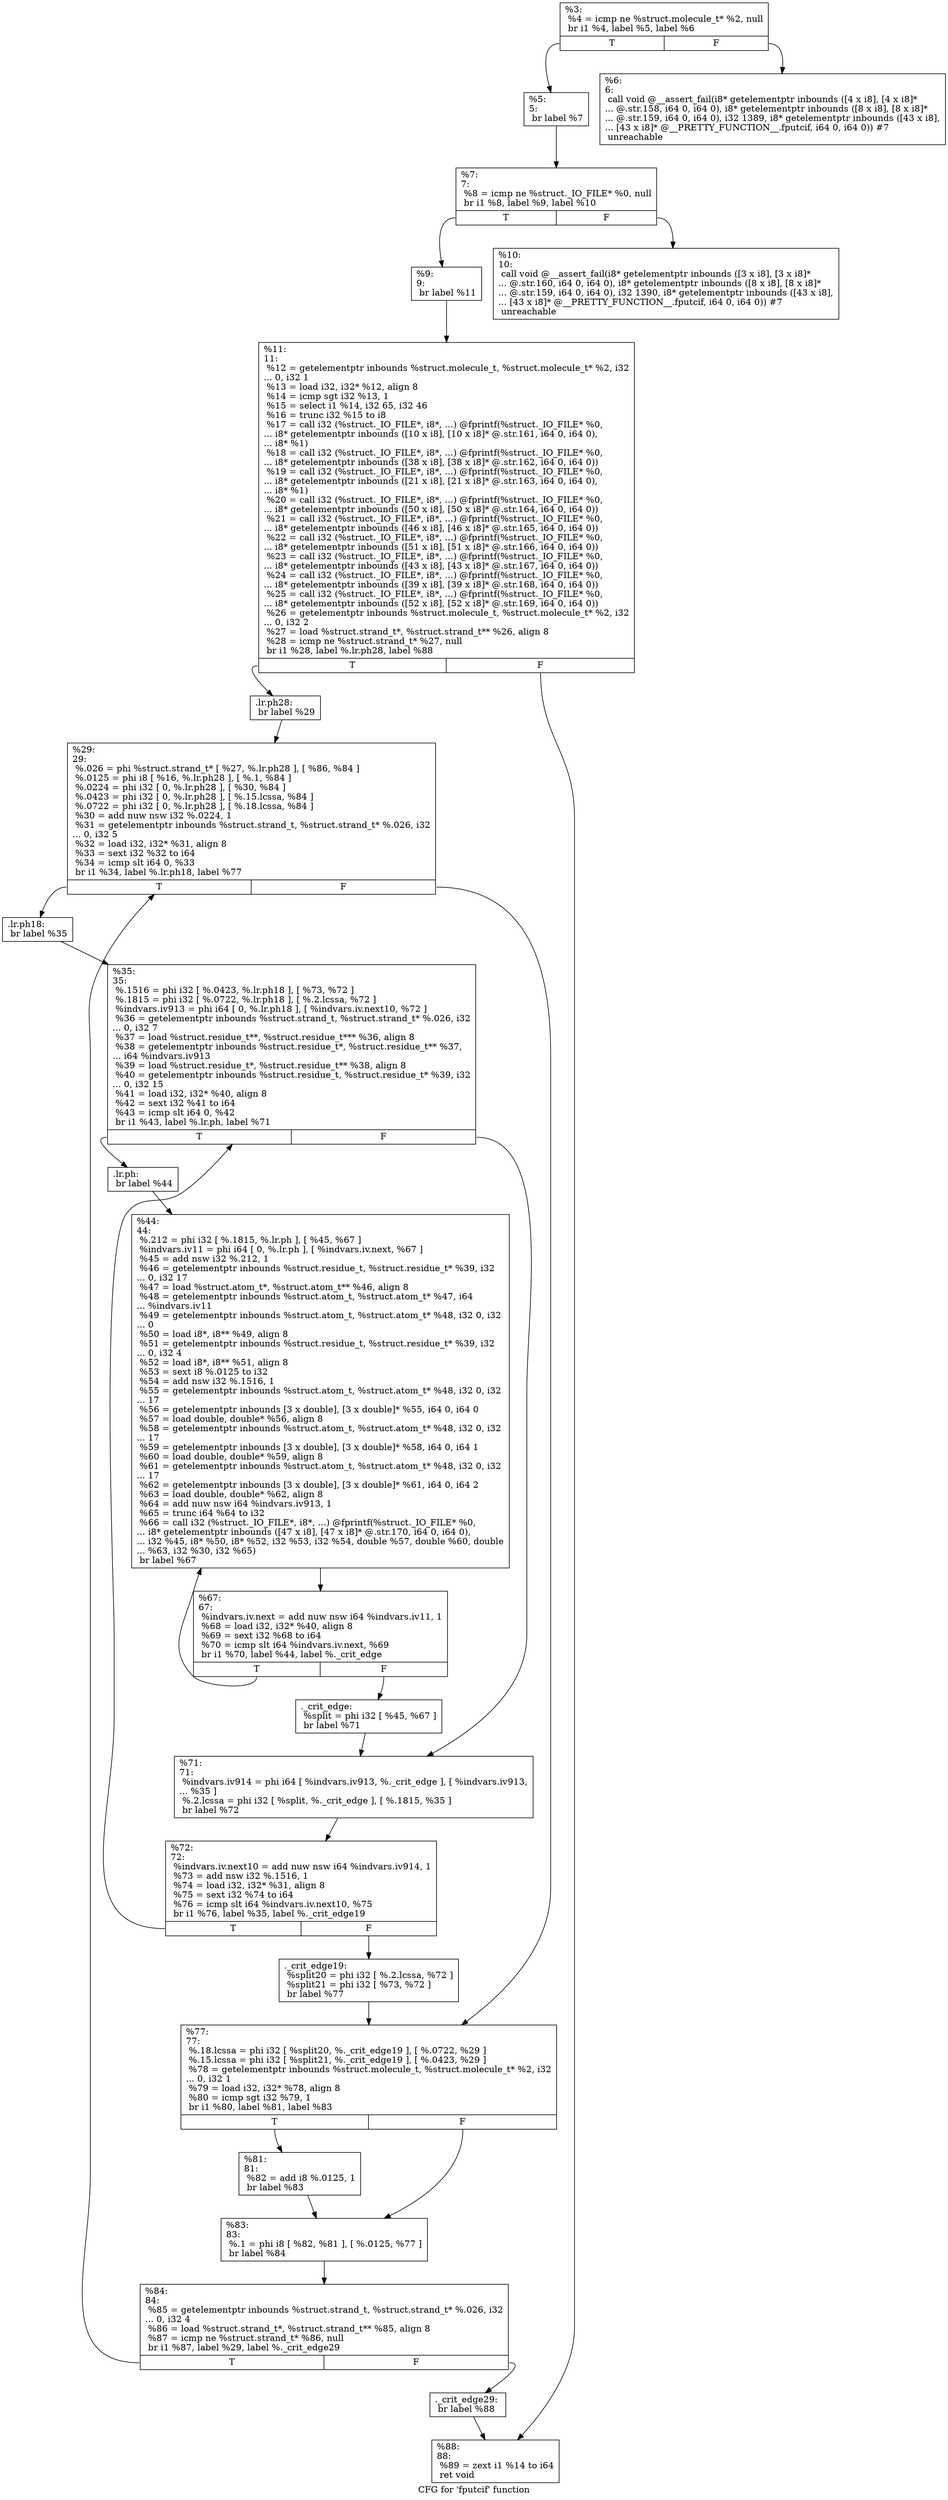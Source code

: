 digraph "CFG for 'fputcif' function" {
	label="CFG for 'fputcif' function";

	Node0x14adbd0 [shape=record,label="{%3:\l  %4 = icmp ne %struct.molecule_t* %2, null\l  br i1 %4, label %5, label %6\l|{<s0>T|<s1>F}}"];
	Node0x14adbd0:s0 -> Node0x14ec4c0;
	Node0x14adbd0:s1 -> Node0x14ec510;
	Node0x14ec4c0 [shape=record,label="{%5:\l5:                                                \l  br label %7\l}"];
	Node0x14ec4c0 -> Node0x14ec5f0;
	Node0x14ec510 [shape=record,label="{%6:\l6:                                                \l  call void @__assert_fail(i8* getelementptr inbounds ([4 x i8], [4 x i8]*\l... @.str.158, i64 0, i64 0), i8* getelementptr inbounds ([8 x i8], [8 x i8]*\l... @.str.159, i64 0, i64 0), i32 1389, i8* getelementptr inbounds ([43 x i8],\l... [43 x i8]* @__PRETTY_FUNCTION__.fputcif, i64 0, i64 0)) #7\l  unreachable\l}"];
	Node0x14ec5f0 [shape=record,label="{%7:\l7:                                                \l  %8 = icmp ne %struct._IO_FILE* %0, null\l  br i1 %8, label %9, label %10\l|{<s0>T|<s1>F}}"];
	Node0x14ec5f0:s0 -> Node0x14ec470;
	Node0x14ec5f0:s1 -> Node0x14ecaa0;
	Node0x14ec470 [shape=record,label="{%9:\l9:                                                \l  br label %11\l}"];
	Node0x14ec470 -> Node0x14ecb80;
	Node0x14ecaa0 [shape=record,label="{%10:\l10:                                               \l  call void @__assert_fail(i8* getelementptr inbounds ([3 x i8], [3 x i8]*\l... @.str.160, i64 0, i64 0), i8* getelementptr inbounds ([8 x i8], [8 x i8]*\l... @.str.159, i64 0, i64 0), i32 1390, i8* getelementptr inbounds ([43 x i8],\l... [43 x i8]* @__PRETTY_FUNCTION__.fputcif, i64 0, i64 0)) #7\l  unreachable\l}"];
	Node0x14ecb80 [shape=record,label="{%11:\l11:                                               \l  %12 = getelementptr inbounds %struct.molecule_t, %struct.molecule_t* %2, i32\l... 0, i32 1\l  %13 = load i32, i32* %12, align 8\l  %14 = icmp sgt i32 %13, 1\l  %15 = select i1 %14, i32 65, i32 46\l  %16 = trunc i32 %15 to i8\l  %17 = call i32 (%struct._IO_FILE*, i8*, ...) @fprintf(%struct._IO_FILE* %0,\l... i8* getelementptr inbounds ([10 x i8], [10 x i8]* @.str.161, i64 0, i64 0),\l... i8* %1)\l  %18 = call i32 (%struct._IO_FILE*, i8*, ...) @fprintf(%struct._IO_FILE* %0,\l... i8* getelementptr inbounds ([38 x i8], [38 x i8]* @.str.162, i64 0, i64 0))\l  %19 = call i32 (%struct._IO_FILE*, i8*, ...) @fprintf(%struct._IO_FILE* %0,\l... i8* getelementptr inbounds ([21 x i8], [21 x i8]* @.str.163, i64 0, i64 0),\l... i8* %1)\l  %20 = call i32 (%struct._IO_FILE*, i8*, ...) @fprintf(%struct._IO_FILE* %0,\l... i8* getelementptr inbounds ([50 x i8], [50 x i8]* @.str.164, i64 0, i64 0))\l  %21 = call i32 (%struct._IO_FILE*, i8*, ...) @fprintf(%struct._IO_FILE* %0,\l... i8* getelementptr inbounds ([46 x i8], [46 x i8]* @.str.165, i64 0, i64 0))\l  %22 = call i32 (%struct._IO_FILE*, i8*, ...) @fprintf(%struct._IO_FILE* %0,\l... i8* getelementptr inbounds ([51 x i8], [51 x i8]* @.str.166, i64 0, i64 0))\l  %23 = call i32 (%struct._IO_FILE*, i8*, ...) @fprintf(%struct._IO_FILE* %0,\l... i8* getelementptr inbounds ([43 x i8], [43 x i8]* @.str.167, i64 0, i64 0))\l  %24 = call i32 (%struct._IO_FILE*, i8*, ...) @fprintf(%struct._IO_FILE* %0,\l... i8* getelementptr inbounds ([39 x i8], [39 x i8]* @.str.168, i64 0, i64 0))\l  %25 = call i32 (%struct._IO_FILE*, i8*, ...) @fprintf(%struct._IO_FILE* %0,\l... i8* getelementptr inbounds ([52 x i8], [52 x i8]* @.str.169, i64 0, i64 0))\l  %26 = getelementptr inbounds %struct.molecule_t, %struct.molecule_t* %2, i32\l... 0, i32 2\l  %27 = load %struct.strand_t*, %struct.strand_t** %26, align 8\l  %28 = icmp ne %struct.strand_t* %27, null\l  br i1 %28, label %.lr.ph28, label %88\l|{<s0>T|<s1>F}}"];
	Node0x14ecb80:s0 -> Node0x14ee570;
	Node0x14ecb80:s1 -> Node0x14ee700;
	Node0x14ee570 [shape=record,label="{.lr.ph28:                                         \l  br label %29\l}"];
	Node0x14ee570 -> Node0x14ee750;
	Node0x14ee750 [shape=record,label="{%29:\l29:                                               \l  %.026 = phi %struct.strand_t* [ %27, %.lr.ph28 ], [ %86, %84 ]\l  %.0125 = phi i8 [ %16, %.lr.ph28 ], [ %.1, %84 ]\l  %.0224 = phi i32 [ 0, %.lr.ph28 ], [ %30, %84 ]\l  %.0423 = phi i32 [ 0, %.lr.ph28 ], [ %.15.lcssa, %84 ]\l  %.0722 = phi i32 [ 0, %.lr.ph28 ], [ %.18.lcssa, %84 ]\l  %30 = add nuw nsw i32 %.0224, 1\l  %31 = getelementptr inbounds %struct.strand_t, %struct.strand_t* %.026, i32\l... 0, i32 5\l  %32 = load i32, i32* %31, align 8\l  %33 = sext i32 %32 to i64\l  %34 = icmp slt i64 0, %33\l  br i1 %34, label %.lr.ph18, label %77\l|{<s0>T|<s1>F}}"];
	Node0x14ee750:s0 -> Node0x14ef040;
	Node0x14ee750:s1 -> Node0x14ef0f0;
	Node0x14ef040 [shape=record,label="{.lr.ph18:                                         \l  br label %35\l}"];
	Node0x14ef040 -> Node0x14ef1d0;
	Node0x14ef1d0 [shape=record,label="{%35:\l35:                                               \l  %.1516 = phi i32 [ %.0423, %.lr.ph18 ], [ %73, %72 ]\l  %.1815 = phi i32 [ %.0722, %.lr.ph18 ], [ %.2.lcssa, %72 ]\l  %indvars.iv913 = phi i64 [ 0, %.lr.ph18 ], [ %indvars.iv.next10, %72 ]\l  %36 = getelementptr inbounds %struct.strand_t, %struct.strand_t* %.026, i32\l... 0, i32 7\l  %37 = load %struct.residue_t**, %struct.residue_t*** %36, align 8\l  %38 = getelementptr inbounds %struct.residue_t*, %struct.residue_t** %37,\l... i64 %indvars.iv913\l  %39 = load %struct.residue_t*, %struct.residue_t** %38, align 8\l  %40 = getelementptr inbounds %struct.residue_t, %struct.residue_t* %39, i32\l... 0, i32 15\l  %41 = load i32, i32* %40, align 8\l  %42 = sext i32 %41 to i64\l  %43 = icmp slt i64 0, %42\l  br i1 %43, label %.lr.ph, label %71\l|{<s0>T|<s1>F}}"];
	Node0x14ef1d0:s0 -> Node0x14efa40;
	Node0x14ef1d0:s1 -> Node0x14efb10;
	Node0x14efa40 [shape=record,label="{.lr.ph:                                           \l  br label %44\l}"];
	Node0x14efa40 -> Node0x14efc30;
	Node0x14efc30 [shape=record,label="{%44:\l44:                                               \l  %.212 = phi i32 [ %.1815, %.lr.ph ], [ %45, %67 ]\l  %indvars.iv11 = phi i64 [ 0, %.lr.ph ], [ %indvars.iv.next, %67 ]\l  %45 = add nsw i32 %.212, 1\l  %46 = getelementptr inbounds %struct.residue_t, %struct.residue_t* %39, i32\l... 0, i32 17\l  %47 = load %struct.atom_t*, %struct.atom_t** %46, align 8\l  %48 = getelementptr inbounds %struct.atom_t, %struct.atom_t* %47, i64\l... %indvars.iv11\l  %49 = getelementptr inbounds %struct.atom_t, %struct.atom_t* %48, i32 0, i32\l... 0\l  %50 = load i8*, i8** %49, align 8\l  %51 = getelementptr inbounds %struct.residue_t, %struct.residue_t* %39, i32\l... 0, i32 4\l  %52 = load i8*, i8** %51, align 8\l  %53 = sext i8 %.0125 to i32\l  %54 = add nsw i32 %.1516, 1\l  %55 = getelementptr inbounds %struct.atom_t, %struct.atom_t* %48, i32 0, i32\l... 17\l  %56 = getelementptr inbounds [3 x double], [3 x double]* %55, i64 0, i64 0\l  %57 = load double, double* %56, align 8\l  %58 = getelementptr inbounds %struct.atom_t, %struct.atom_t* %48, i32 0, i32\l... 17\l  %59 = getelementptr inbounds [3 x double], [3 x double]* %58, i64 0, i64 1\l  %60 = load double, double* %59, align 8\l  %61 = getelementptr inbounds %struct.atom_t, %struct.atom_t* %48, i32 0, i32\l... 17\l  %62 = getelementptr inbounds [3 x double], [3 x double]* %61, i64 0, i64 2\l  %63 = load double, double* %62, align 8\l  %64 = add nuw nsw i64 %indvars.iv913, 1\l  %65 = trunc i64 %64 to i32\l  %66 = call i32 (%struct._IO_FILE*, i8*, ...) @fprintf(%struct._IO_FILE* %0,\l... i8* getelementptr inbounds ([47 x i8], [47 x i8]* @.str.170, i64 0, i64 0),\l... i32 %45, i8* %50, i8* %52, i32 %53, i32 %54, double %57, double %60, double\l... %63, i32 %30, i32 %65)\l  br label %67\l}"];
	Node0x14efc30 -> Node0x14efcf0;
	Node0x14efcf0 [shape=record,label="{%67:\l67:                                               \l  %indvars.iv.next = add nuw nsw i64 %indvars.iv11, 1\l  %68 = load i32, i32* %40, align 8\l  %69 = sext i32 %68 to i64\l  %70 = icmp slt i64 %indvars.iv.next, %69\l  br i1 %70, label %44, label %._crit_edge\l|{<s0>T|<s1>F}}"];
	Node0x14efcf0:s0 -> Node0x14efc30;
	Node0x14efcf0:s1 -> Node0x14f1050;
	Node0x14f1050 [shape=record,label="{._crit_edge:                                      \l  %split = phi i32 [ %45, %67 ]\l  br label %71\l}"];
	Node0x14f1050 -> Node0x14efb10;
	Node0x14efb10 [shape=record,label="{%71:\l71:                                               \l  %indvars.iv914 = phi i64 [ %indvars.iv913, %._crit_edge ], [ %indvars.iv913,\l... %35 ]\l  %.2.lcssa = phi i32 [ %split, %._crit_edge ], [ %.1815, %35 ]\l  br label %72\l}"];
	Node0x14efb10 -> Node0x14ef250;
	Node0x14ef250 [shape=record,label="{%72:\l72:                                               \l  %indvars.iv.next10 = add nuw nsw i64 %indvars.iv914, 1\l  %73 = add nsw i32 %.1516, 1\l  %74 = load i32, i32* %31, align 8\l  %75 = sext i32 %74 to i64\l  %76 = icmp slt i64 %indvars.iv.next10, %75\l  br i1 %76, label %35, label %._crit_edge19\l|{<s0>T|<s1>F}}"];
	Node0x14ef250:s0 -> Node0x14ef1d0;
	Node0x14ef250:s1 -> Node0x14f1470;
	Node0x14f1470 [shape=record,label="{._crit_edge19:                                    \l  %split20 = phi i32 [ %.2.lcssa, %72 ]\l  %split21 = phi i32 [ %73, %72 ]\l  br label %77\l}"];
	Node0x14f1470 -> Node0x14ef0f0;
	Node0x14ef0f0 [shape=record,label="{%77:\l77:                                               \l  %.18.lcssa = phi i32 [ %split20, %._crit_edge19 ], [ %.0722, %29 ]\l  %.15.lcssa = phi i32 [ %split21, %._crit_edge19 ], [ %.0423, %29 ]\l  %78 = getelementptr inbounds %struct.molecule_t, %struct.molecule_t* %2, i32\l... 0, i32 1\l  %79 = load i32, i32* %78, align 8\l  %80 = icmp sgt i32 %79, 1\l  br i1 %80, label %81, label %83\l|{<s0>T|<s1>F}}"];
	Node0x14ef0f0:s0 -> Node0x14f1830;
	Node0x14ef0f0:s1 -> Node0x14f1880;
	Node0x14f1830 [shape=record,label="{%81:\l81:                                               \l  %82 = add i8 %.0125, 1\l  br label %83\l}"];
	Node0x14f1830 -> Node0x14f1880;
	Node0x14f1880 [shape=record,label="{%83:\l83:                                               \l  %.1 = phi i8 [ %82, %81 ], [ %.0125, %77 ]\l  br label %84\l}"];
	Node0x14f1880 -> Node0x14ee7d0;
	Node0x14ee7d0 [shape=record,label="{%84:\l84:                                               \l  %85 = getelementptr inbounds %struct.strand_t, %struct.strand_t* %.026, i32\l... 0, i32 4\l  %86 = load %struct.strand_t*, %struct.strand_t** %85, align 8\l  %87 = icmp ne %struct.strand_t* %86, null\l  br i1 %87, label %29, label %._crit_edge29\l|{<s0>T|<s1>F}}"];
	Node0x14ee7d0:s0 -> Node0x14ee750;
	Node0x14ee7d0:s1 -> Node0x14f1f00;
	Node0x14f1f00 [shape=record,label="{._crit_edge29:                                    \l  br label %88\l}"];
	Node0x14f1f00 -> Node0x14ee700;
	Node0x14ee700 [shape=record,label="{%88:\l88:                                               \l  %89 = zext i1 %14 to i64\l  ret void\l}"];
}
